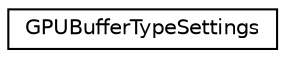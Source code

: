 digraph G
{
  edge [fontname="Helvetica",fontsize="10",labelfontname="Helvetica",labelfontsize="10"];
  node [fontname="Helvetica",fontsize="10",shape=record];
  rankdir=LR;
  Node1 [label="GPUBufferTypeSettings",height=0.2,width=0.4,color="black", fillcolor="white", style="filled",URL="$d1/db3/structGPUBufferTypeSettings.html"];
}
